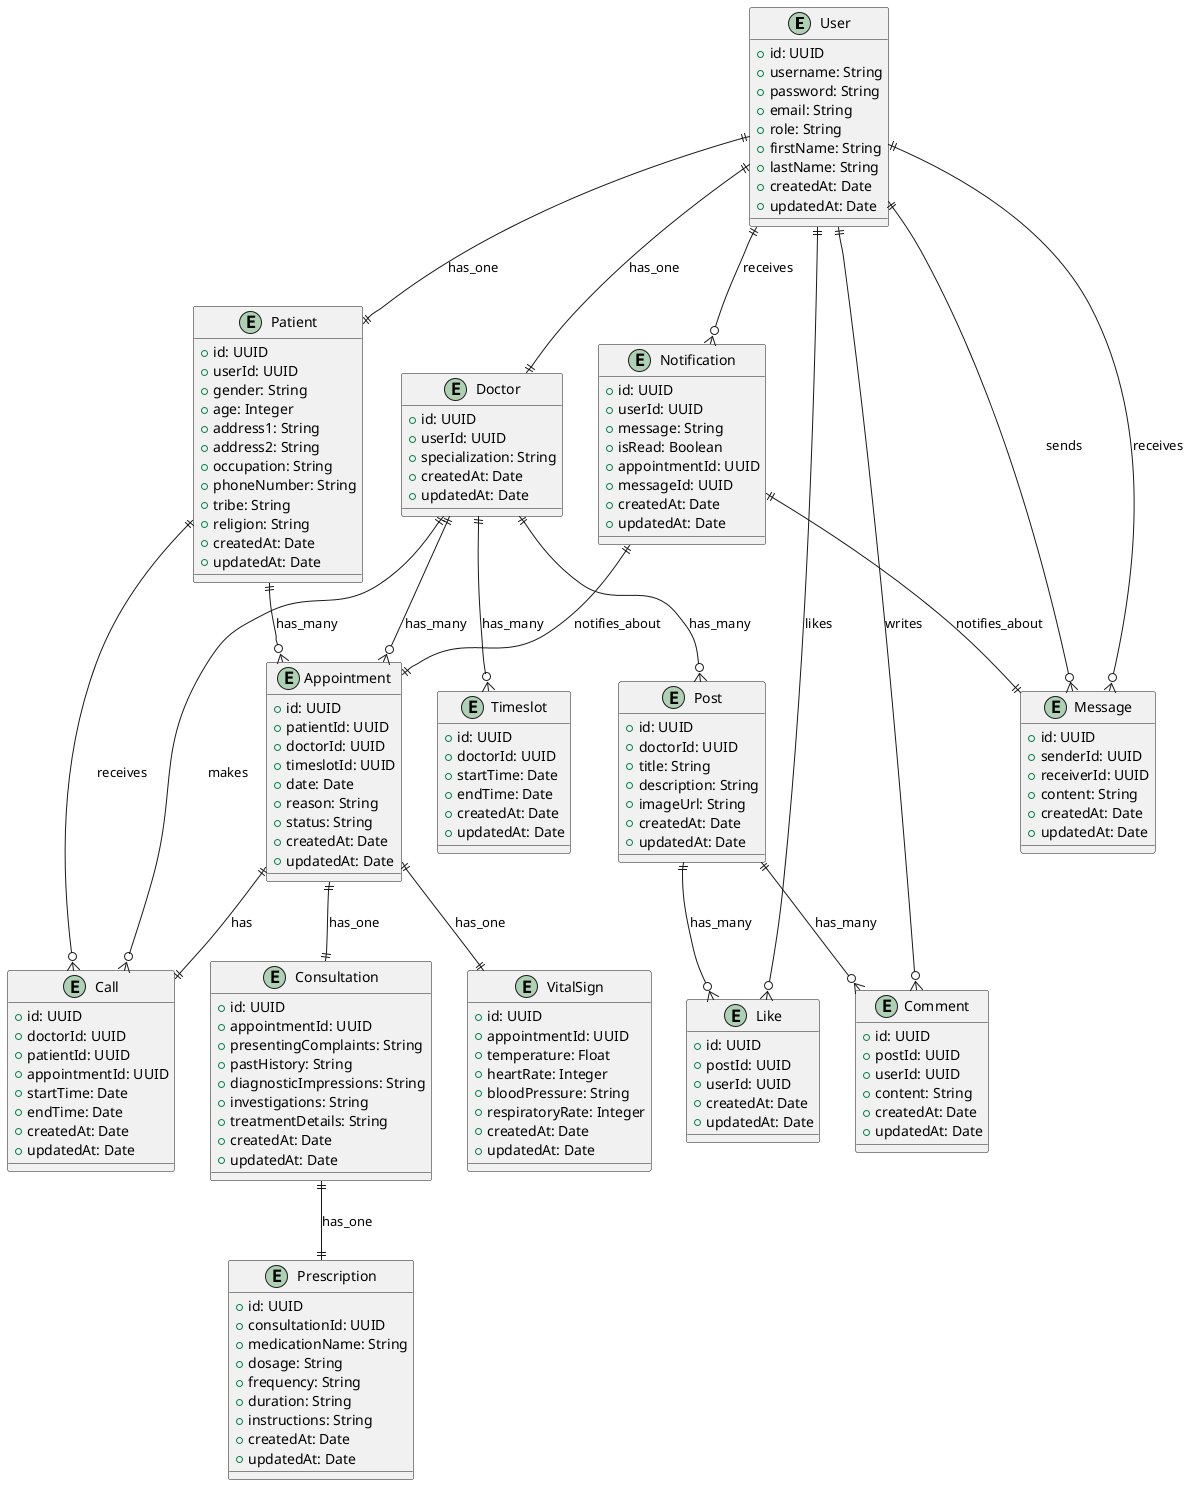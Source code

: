 @startuml kido_er
entity User {
    +id: UUID
    +username: String
    +password: String
    +email: String
    +role: String
    +firstName: String
    +lastName: String
    +createdAt: Date
    +updatedAt: Date
}

entity Patient {
    +id: UUID
    +userId: UUID
    +gender: String
    +age: Integer
    +address1: String
    +address2: String
    +occupation: String
    +phoneNumber: String
    +tribe: String
    +religion: String
    +createdAt: Date
    +updatedAt: Date
}

entity Doctor {
    +id: UUID
    +userId: UUID
    +specialization: String
    +createdAt: Date
    +updatedAt: Date
}

entity Appointment {
    +id: UUID
    +patientId: UUID
    +doctorId: UUID
    +timeslotId: UUID
    +date: Date
    +reason: String
    +status: String
    +createdAt: Date
    +updatedAt: Date
}

entity Timeslot {
    +id: UUID
    +doctorId: UUID
    +startTime: Date
    +endTime: Date
    +createdAt: Date
    +updatedAt: Date
}

entity Consultation {
    +id: UUID
    +appointmentId: UUID
    +presentingComplaints: String
    +pastHistory: String
    +diagnosticImpressions: String
    +investigations: String
    +treatmentDetails: String
    +createdAt: Date
    +updatedAt: Date
}

entity VitalSign {
    +id: UUID
    +appointmentId: UUID
    +temperature: Float
    +heartRate: Integer
    +bloodPressure: String
    +respiratoryRate: Integer
    +createdAt: Date
    +updatedAt: Date
}

entity Prescription {
    +id: UUID
    +consultationId: UUID
    +medicationName: String
    +dosage: String
    +frequency: String
    +duration: String
    +instructions: String
    +createdAt: Date
    +updatedAt: Date
}

entity Post {
    +id: UUID
    +doctorId: UUID
    +title: String
    +description: String
    +imageUrl: String
    +createdAt: Date
    +updatedAt: Date
}

entity Comment {
    +id: UUID
    +postId: UUID
    +userId: UUID
    +content: String
    +createdAt: Date
    +updatedAt: Date
}

entity Like {
    +id: UUID
    +postId: UUID
    +userId: UUID
    +createdAt: Date
    +updatedAt: Date
}

entity Notification {
    +id: UUID
    +userId: UUID
    +message: String
    +isRead: Boolean
    +appointmentId: UUID
    +messageId: UUID
    +createdAt: Date
    +updatedAt: Date
}

entity Message {
    +id: UUID
    +senderId: UUID
    +receiverId: UUID
    +content: String
    +createdAt: Date
    +updatedAt: Date
}

entity Call {
    +id: UUID
    +doctorId: UUID
    +patientId: UUID
    +appointmentId: UUID
    +startTime: Date
    +endTime: Date
    +createdAt: Date
    +updatedAt: Date
}

User ||--|| Patient: has_one
User ||--|| Doctor: has_one
Patient ||--o{ Appointment: has_many
Doctor ||--o{ Appointment: has_many
Doctor ||--o{ Timeslot: has_many
Appointment ||--|| Consultation: has_one
Appointment ||--|| VitalSign: has_one
Consultation ||--|| Prescription: has_one
Doctor ||--o{ Post: has_many
Post ||--o{ Comment: has_many
User ||--o{ Comment: writes
Post ||--o{ Like: has_many
User ||--o{ Like: likes
User ||--o{ Notification: receives
Notification ||--|| Appointment: notifies_about
Notification ||--|| Message: notifies_about
User ||--o{ Message: sends
User ||--o{ Message: receives
Doctor ||--o{ Call: makes
Patient ||--o{ Call: receives
Appointment ||--|| Call: has
@enduml
